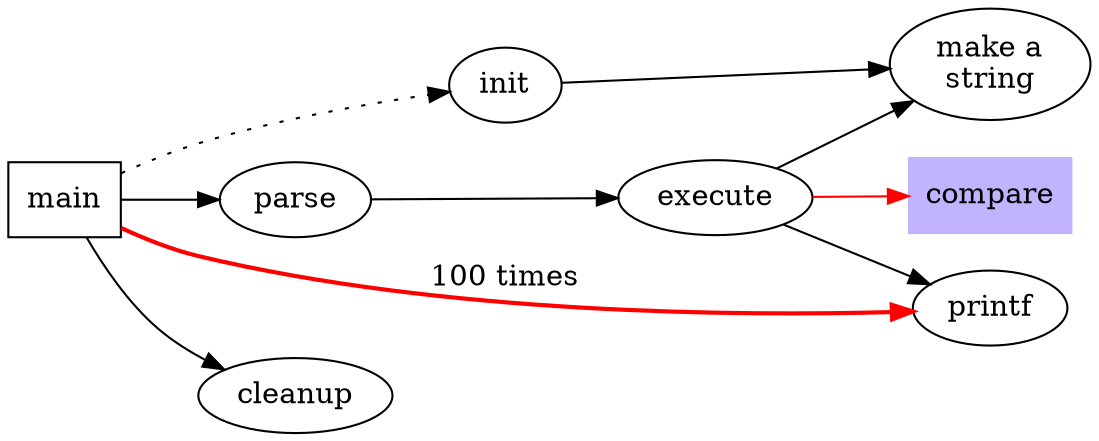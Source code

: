 // https://www.graphviz.org/pdf/dotguide.pdf

digraph G {
  rankdir=LR; // graphviz.org/docs/attrs/rankdir/
  // size ="4,4";
  main [shape=box];
  main -> parse [weight=8];
  parse -> execute;
  main -> init [style=dotted]; // or dashed
  main -> cleanup;
  execute -> { make_string; printf}
  init -> make_string;
  edge [color=red]; // comment
  main -> printf [style=bold,label="100 times"];
  make_string [label="make a\nstring"];
  node [shape=box,style=filled,color=".7 .3 1.0"];
  execute -> compare;
}

// ** USUAL HEADER

// rankdir=LR;
// node [style="filled,rounded", shape=box, fontname=Arial, fontsize=14];
// graph [overlap=false; splines=true];

// -------------------------------------------------

// ** FORCING RANKS, 3 ways

// { rank = same; B; C; D }
// D -> E [style=invis]
// or, in subgraph ... edge [style=invis]

